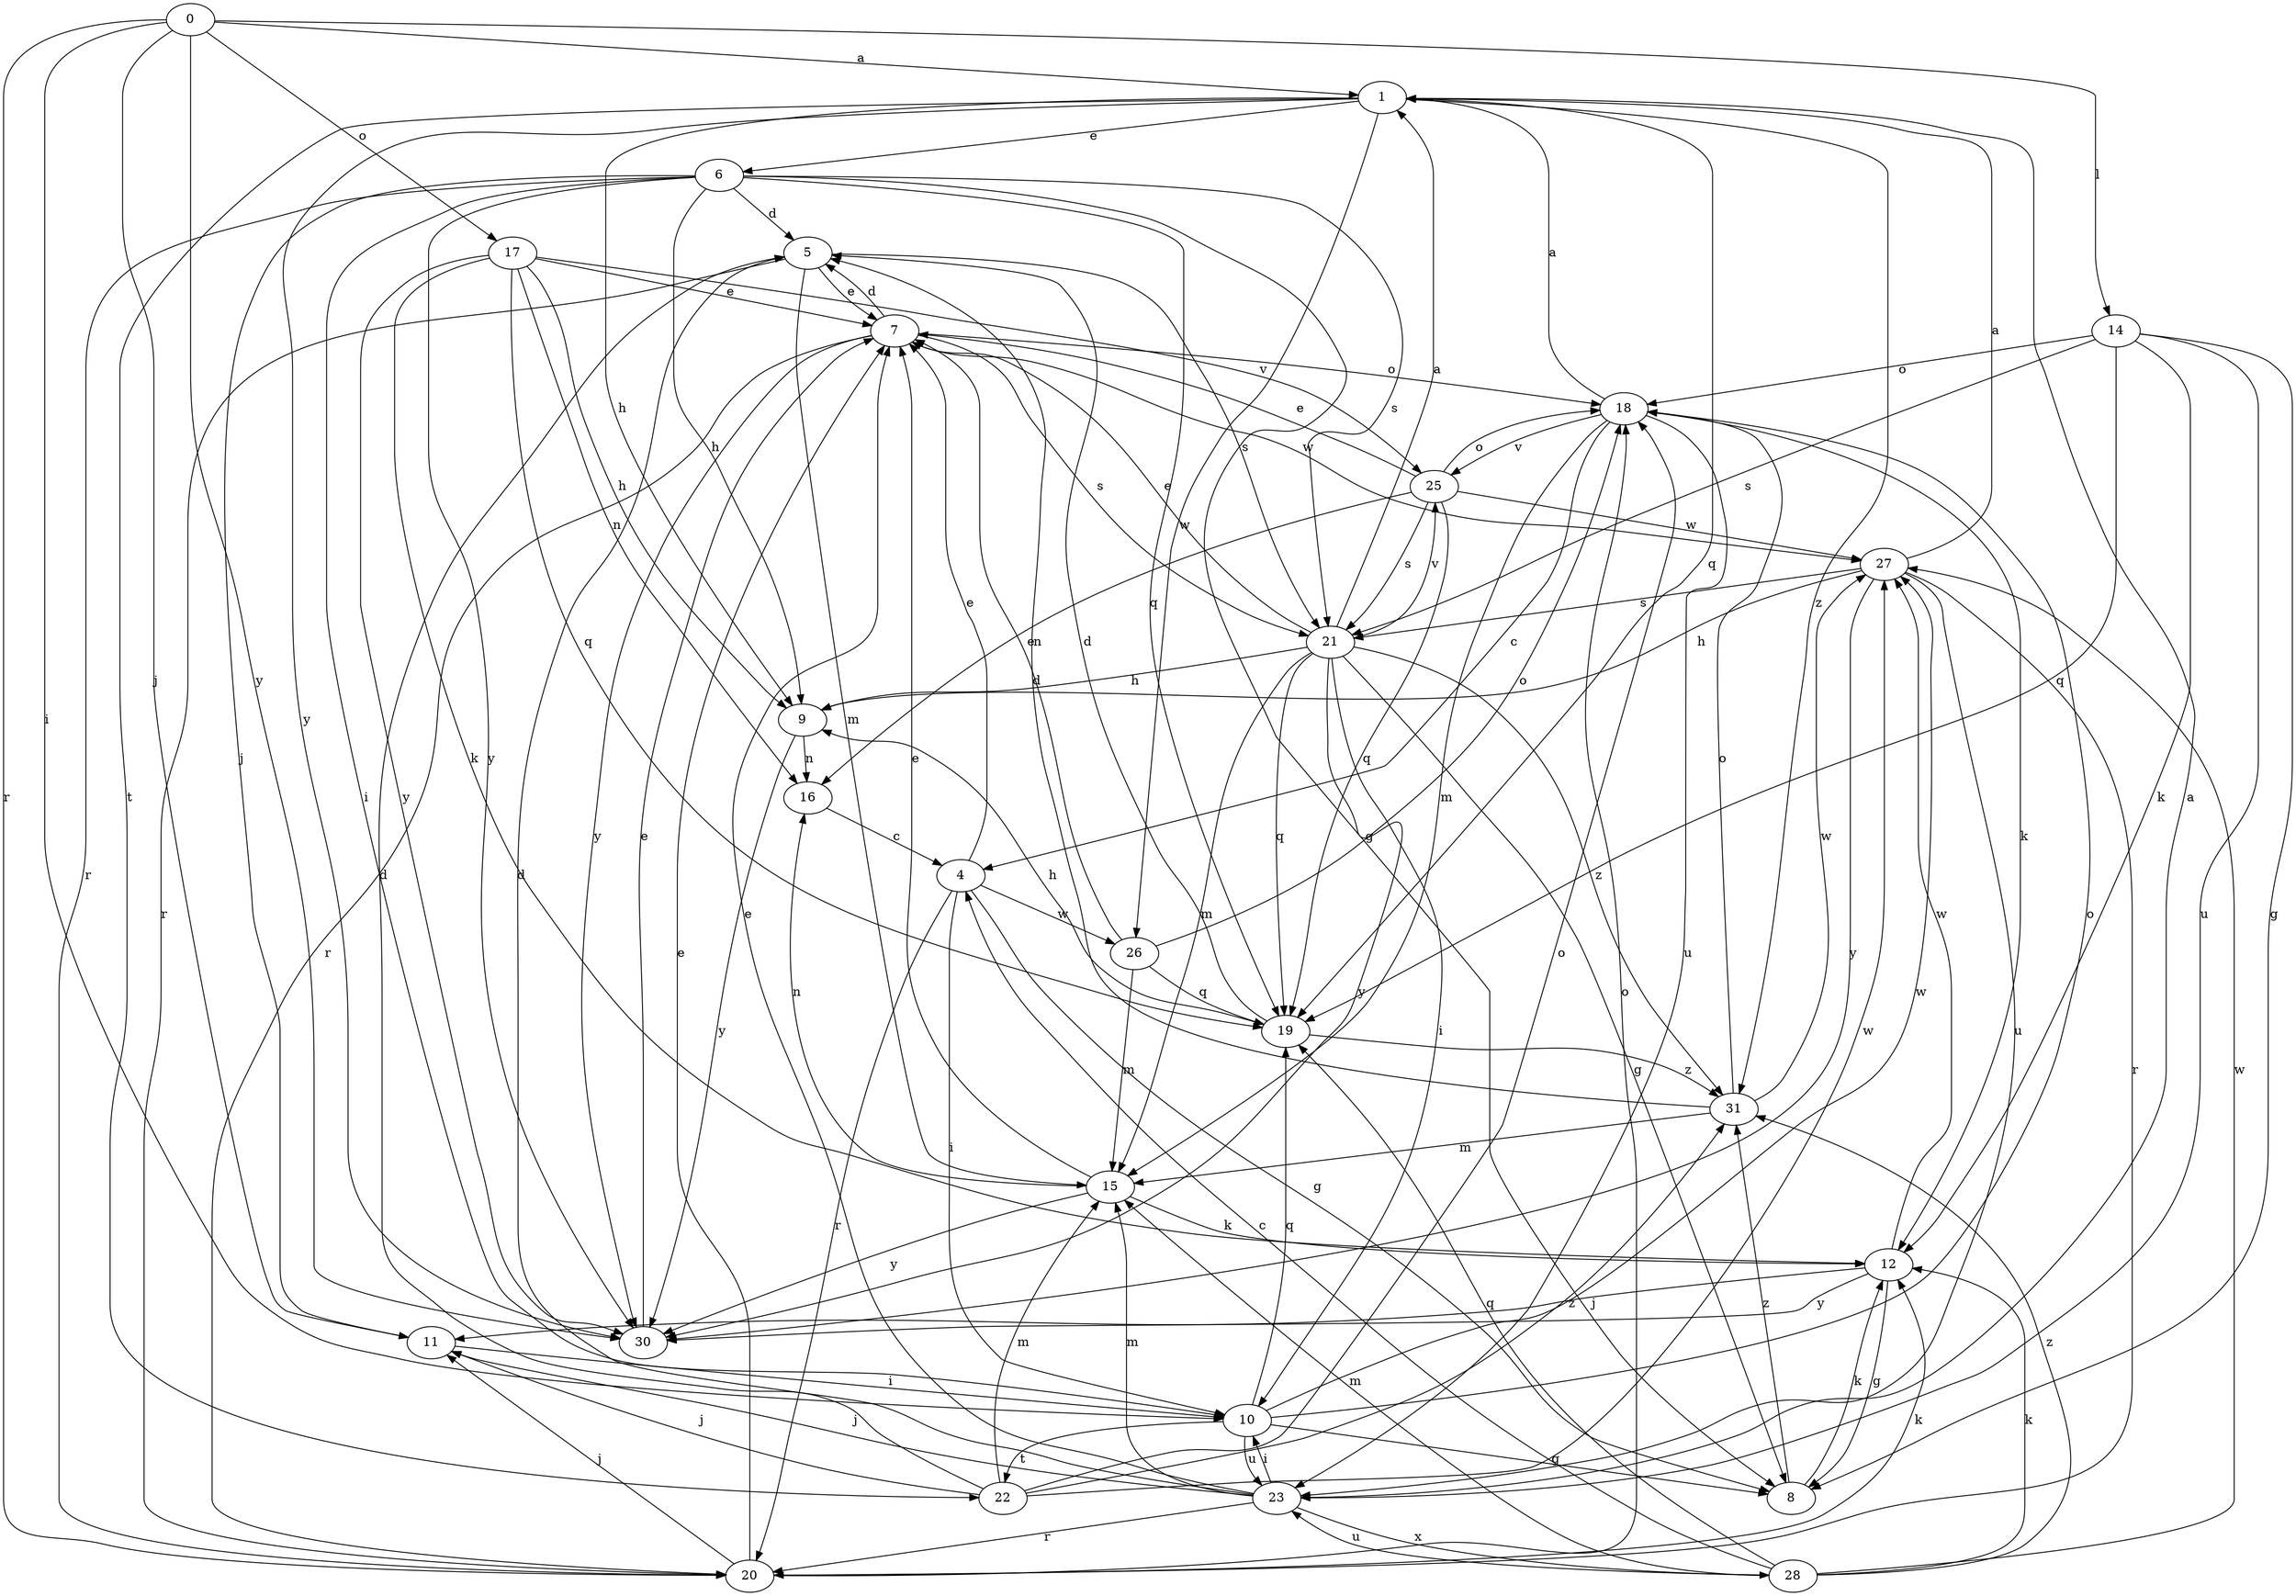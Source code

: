 strict digraph  {
0;
1;
4;
5;
6;
7;
8;
9;
10;
11;
12;
14;
15;
16;
17;
18;
19;
20;
21;
22;
23;
25;
26;
27;
28;
30;
31;
0 -> 1  [label=a];
0 -> 10  [label=i];
0 -> 11  [label=j];
0 -> 14  [label=l];
0 -> 17  [label=o];
0 -> 20  [label=r];
0 -> 30  [label=y];
1 -> 6  [label=e];
1 -> 9  [label=h];
1 -> 19  [label=q];
1 -> 22  [label=t];
1 -> 26  [label=w];
1 -> 30  [label=y];
1 -> 31  [label=z];
4 -> 7  [label=e];
4 -> 8  [label=g];
4 -> 10  [label=i];
4 -> 20  [label=r];
4 -> 26  [label=w];
5 -> 7  [label=e];
5 -> 15  [label=m];
5 -> 20  [label=r];
5 -> 21  [label=s];
6 -> 5  [label=d];
6 -> 8  [label=g];
6 -> 9  [label=h];
6 -> 10  [label=i];
6 -> 11  [label=j];
6 -> 19  [label=q];
6 -> 20  [label=r];
6 -> 21  [label=s];
6 -> 30  [label=y];
7 -> 5  [label=d];
7 -> 18  [label=o];
7 -> 20  [label=r];
7 -> 21  [label=s];
7 -> 27  [label=w];
7 -> 30  [label=y];
8 -> 12  [label=k];
8 -> 31  [label=z];
9 -> 16  [label=n];
9 -> 30  [label=y];
10 -> 8  [label=g];
10 -> 18  [label=o];
10 -> 19  [label=q];
10 -> 22  [label=t];
10 -> 23  [label=u];
10 -> 27  [label=w];
11 -> 10  [label=i];
12 -> 8  [label=g];
12 -> 11  [label=j];
12 -> 27  [label=w];
12 -> 30  [label=y];
14 -> 8  [label=g];
14 -> 12  [label=k];
14 -> 18  [label=o];
14 -> 19  [label=q];
14 -> 21  [label=s];
14 -> 23  [label=u];
15 -> 7  [label=e];
15 -> 12  [label=k];
15 -> 16  [label=n];
15 -> 30  [label=y];
16 -> 4  [label=c];
17 -> 7  [label=e];
17 -> 9  [label=h];
17 -> 12  [label=k];
17 -> 16  [label=n];
17 -> 19  [label=q];
17 -> 25  [label=v];
17 -> 30  [label=y];
18 -> 1  [label=a];
18 -> 4  [label=c];
18 -> 12  [label=k];
18 -> 15  [label=m];
18 -> 23  [label=u];
18 -> 25  [label=v];
19 -> 5  [label=d];
19 -> 9  [label=h];
19 -> 31  [label=z];
20 -> 7  [label=e];
20 -> 11  [label=j];
20 -> 12  [label=k];
20 -> 18  [label=o];
21 -> 1  [label=a];
21 -> 7  [label=e];
21 -> 8  [label=g];
21 -> 9  [label=h];
21 -> 10  [label=i];
21 -> 15  [label=m];
21 -> 19  [label=q];
21 -> 25  [label=v];
21 -> 30  [label=y];
21 -> 31  [label=z];
22 -> 5  [label=d];
22 -> 11  [label=j];
22 -> 15  [label=m];
22 -> 18  [label=o];
22 -> 27  [label=w];
22 -> 31  [label=z];
23 -> 1  [label=a];
23 -> 5  [label=d];
23 -> 7  [label=e];
23 -> 10  [label=i];
23 -> 11  [label=j];
23 -> 15  [label=m];
23 -> 20  [label=r];
23 -> 28  [label=x];
25 -> 7  [label=e];
25 -> 16  [label=n];
25 -> 18  [label=o];
25 -> 19  [label=q];
25 -> 21  [label=s];
25 -> 27  [label=w];
26 -> 7  [label=e];
26 -> 15  [label=m];
26 -> 18  [label=o];
26 -> 19  [label=q];
27 -> 1  [label=a];
27 -> 9  [label=h];
27 -> 20  [label=r];
27 -> 21  [label=s];
27 -> 23  [label=u];
27 -> 30  [label=y];
28 -> 4  [label=c];
28 -> 12  [label=k];
28 -> 15  [label=m];
28 -> 19  [label=q];
28 -> 23  [label=u];
28 -> 27  [label=w];
28 -> 31  [label=z];
30 -> 7  [label=e];
31 -> 5  [label=d];
31 -> 15  [label=m];
31 -> 18  [label=o];
31 -> 27  [label=w];
}
